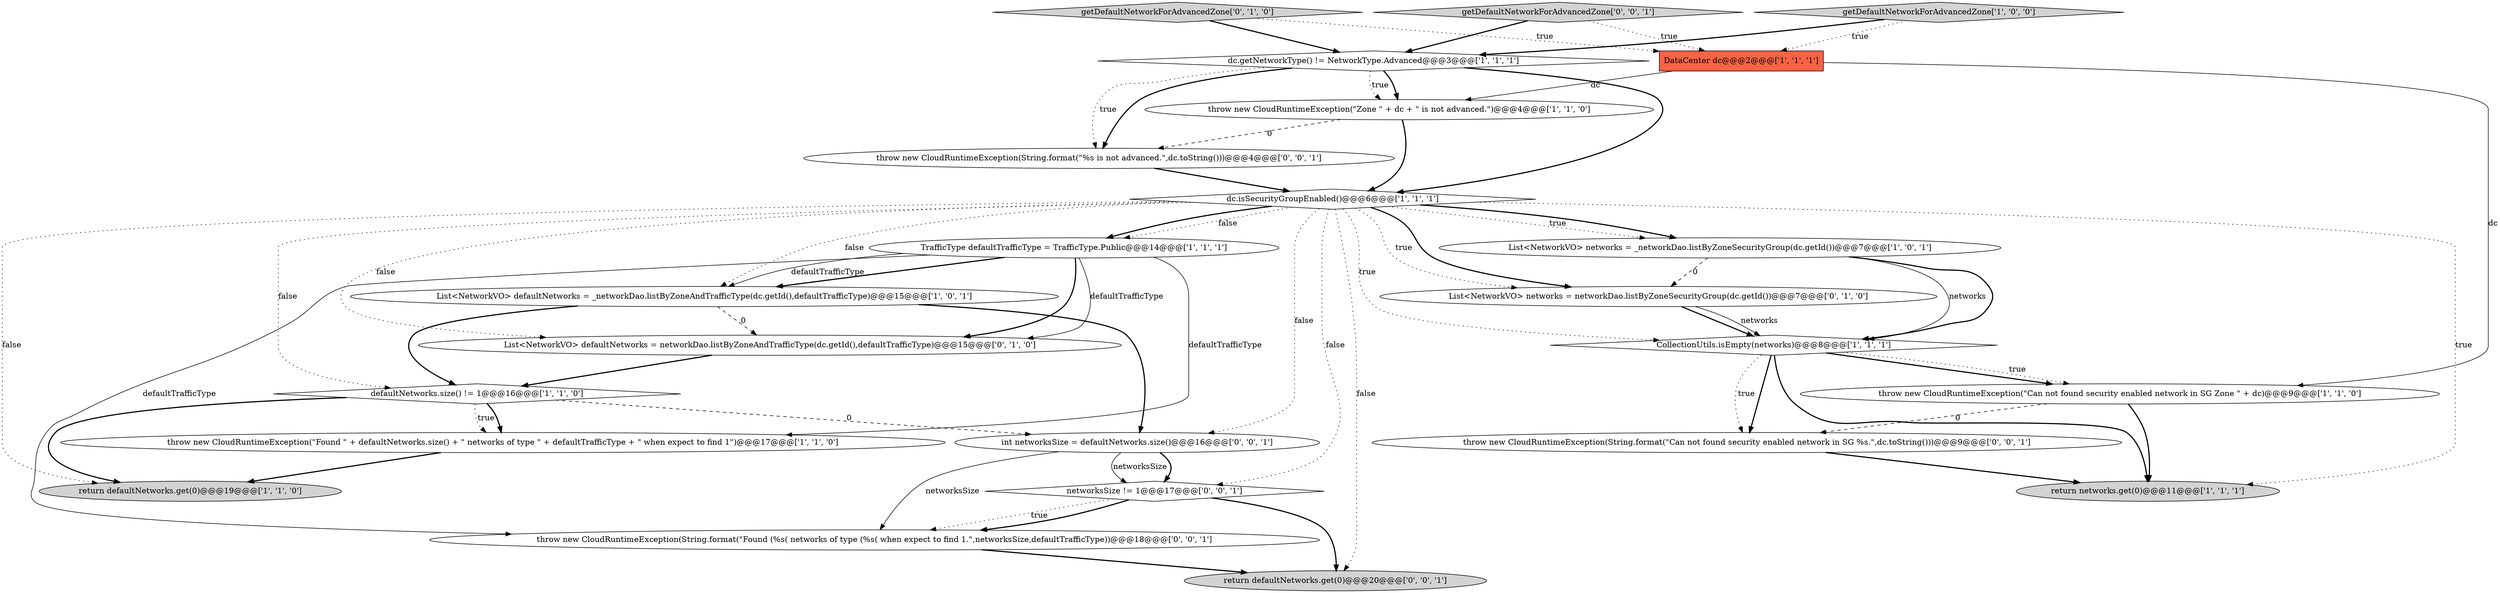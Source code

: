 digraph {
23 [style = filled, label = "return defaultNetworks.get(0)@@@20@@@['0', '0', '1']", fillcolor = lightgray, shape = ellipse image = "AAA0AAABBB3BBB"];
16 [style = filled, label = "List<NetworkVO> networks = networkDao.listByZoneSecurityGroup(dc.getId())@@@7@@@['0', '1', '0']", fillcolor = white, shape = ellipse image = "AAA1AAABBB2BBB"];
21 [style = filled, label = "throw new CloudRuntimeException(String.format(\"Found (%s( networks of type (%s( when expect to find 1.\",networksSize,defaultTrafficType))@@@18@@@['0', '0', '1']", fillcolor = white, shape = ellipse image = "AAA0AAABBB3BBB"];
0 [style = filled, label = "throw new CloudRuntimeException(\"Found \" + defaultNetworks.size() + \" networks of type \" + defaultTrafficType + \" when expect to find 1\")@@@17@@@['1', '1', '0']", fillcolor = white, shape = ellipse image = "AAA0AAABBB1BBB"];
22 [style = filled, label = "throw new CloudRuntimeException(String.format(\"Can not found security enabled network in SG %s.\",dc.toString()))@@@9@@@['0', '0', '1']", fillcolor = white, shape = ellipse image = "AAA0AAABBB3BBB"];
14 [style = filled, label = "List<NetworkVO> defaultNetworks = networkDao.listByZoneAndTrafficType(dc.getId(),defaultTrafficType)@@@15@@@['0', '1', '0']", fillcolor = white, shape = ellipse image = "AAA1AAABBB2BBB"];
6 [style = filled, label = "List<NetworkVO> defaultNetworks = _networkDao.listByZoneAndTrafficType(dc.getId(),defaultTrafficType)@@@15@@@['1', '0', '1']", fillcolor = white, shape = ellipse image = "AAA0AAABBB1BBB"];
11 [style = filled, label = "throw new CloudRuntimeException(\"Can not found security enabled network in SG Zone \" + dc)@@@9@@@['1', '1', '0']", fillcolor = white, shape = ellipse image = "AAA0AAABBB1BBB"];
4 [style = filled, label = "dc.getNetworkType() != NetworkType.Advanced@@@3@@@['1', '1', '1']", fillcolor = white, shape = diamond image = "AAA0AAABBB1BBB"];
13 [style = filled, label = "throw new CloudRuntimeException(\"Zone \" + dc + \" is not advanced.\")@@@4@@@['1', '1', '0']", fillcolor = white, shape = ellipse image = "AAA0AAABBB1BBB"];
7 [style = filled, label = "getDefaultNetworkForAdvancedZone['1', '0', '0']", fillcolor = lightgray, shape = diamond image = "AAA0AAABBB1BBB"];
19 [style = filled, label = "getDefaultNetworkForAdvancedZone['0', '0', '1']", fillcolor = lightgray, shape = diamond image = "AAA0AAABBB3BBB"];
8 [style = filled, label = "List<NetworkVO> networks = _networkDao.listByZoneSecurityGroup(dc.getId())@@@7@@@['1', '0', '1']", fillcolor = white, shape = ellipse image = "AAA0AAABBB1BBB"];
1 [style = filled, label = "return defaultNetworks.get(0)@@@19@@@['1', '1', '0']", fillcolor = lightgray, shape = ellipse image = "AAA0AAABBB1BBB"];
15 [style = filled, label = "getDefaultNetworkForAdvancedZone['0', '1', '0']", fillcolor = lightgray, shape = diamond image = "AAA0AAABBB2BBB"];
12 [style = filled, label = "DataCenter dc@@@2@@@['1', '1', '1']", fillcolor = tomato, shape = box image = "AAA0AAABBB1BBB"];
2 [style = filled, label = "return networks.get(0)@@@11@@@['1', '1', '1']", fillcolor = lightgray, shape = ellipse image = "AAA0AAABBB1BBB"];
20 [style = filled, label = "networksSize != 1@@@17@@@['0', '0', '1']", fillcolor = white, shape = diamond image = "AAA0AAABBB3BBB"];
5 [style = filled, label = "defaultNetworks.size() != 1@@@16@@@['1', '1', '0']", fillcolor = white, shape = diamond image = "AAA0AAABBB1BBB"];
9 [style = filled, label = "TrafficType defaultTrafficType = TrafficType.Public@@@14@@@['1', '1', '1']", fillcolor = white, shape = ellipse image = "AAA0AAABBB1BBB"];
10 [style = filled, label = "CollectionUtils.isEmpty(networks)@@@8@@@['1', '1', '1']", fillcolor = white, shape = diamond image = "AAA0AAABBB1BBB"];
17 [style = filled, label = "throw new CloudRuntimeException(String.format(\"%s is not advanced.\",dc.toString()))@@@4@@@['0', '0', '1']", fillcolor = white, shape = ellipse image = "AAA0AAABBB3BBB"];
3 [style = filled, label = "dc.isSecurityGroupEnabled()@@@6@@@['1', '1', '1']", fillcolor = white, shape = diamond image = "AAA0AAABBB1BBB"];
18 [style = filled, label = "int networksSize = defaultNetworks.size()@@@16@@@['0', '0', '1']", fillcolor = white, shape = ellipse image = "AAA0AAABBB3BBB"];
22->2 [style = bold, label=""];
14->5 [style = bold, label=""];
12->13 [style = solid, label="dc"];
5->0 [style = dotted, label="true"];
20->23 [style = bold, label=""];
8->16 [style = dashed, label="0"];
6->18 [style = bold, label=""];
18->20 [style = bold, label=""];
10->2 [style = bold, label=""];
3->9 [style = dotted, label="false"];
20->21 [style = dotted, label="true"];
13->17 [style = dashed, label="0"];
3->6 [style = dotted, label="false"];
12->11 [style = solid, label="dc"];
6->14 [style = dashed, label="0"];
5->1 [style = bold, label=""];
7->12 [style = dotted, label="true"];
15->4 [style = bold, label=""];
3->8 [style = dotted, label="true"];
4->17 [style = bold, label=""];
4->17 [style = dotted, label="true"];
10->11 [style = bold, label=""];
17->3 [style = bold, label=""];
10->22 [style = dotted, label="true"];
5->18 [style = dashed, label="0"];
3->5 [style = dotted, label="false"];
0->1 [style = bold, label=""];
11->2 [style = bold, label=""];
18->21 [style = solid, label="networksSize"];
8->10 [style = solid, label="networks"];
16->10 [style = bold, label=""];
11->22 [style = dashed, label="0"];
9->0 [style = solid, label="defaultTrafficType"];
9->6 [style = bold, label=""];
3->10 [style = dotted, label="true"];
10->22 [style = bold, label=""];
20->21 [style = bold, label=""];
5->0 [style = bold, label=""];
3->23 [style = dotted, label="false"];
3->14 [style = dotted, label="false"];
19->12 [style = dotted, label="true"];
7->4 [style = bold, label=""];
18->20 [style = solid, label="networksSize"];
3->2 [style = dotted, label="true"];
3->9 [style = bold, label=""];
3->8 [style = bold, label=""];
6->5 [style = bold, label=""];
9->14 [style = solid, label="defaultTrafficType"];
9->14 [style = bold, label=""];
19->4 [style = bold, label=""];
13->3 [style = bold, label=""];
9->6 [style = solid, label="defaultTrafficType"];
4->13 [style = bold, label=""];
3->1 [style = dotted, label="false"];
16->10 [style = solid, label="networks"];
3->16 [style = bold, label=""];
4->13 [style = dotted, label="true"];
10->11 [style = dotted, label="true"];
21->23 [style = bold, label=""];
3->16 [style = dotted, label="true"];
3->20 [style = dotted, label="false"];
4->3 [style = bold, label=""];
8->10 [style = bold, label=""];
9->21 [style = solid, label="defaultTrafficType"];
15->12 [style = dotted, label="true"];
3->18 [style = dotted, label="false"];
}
